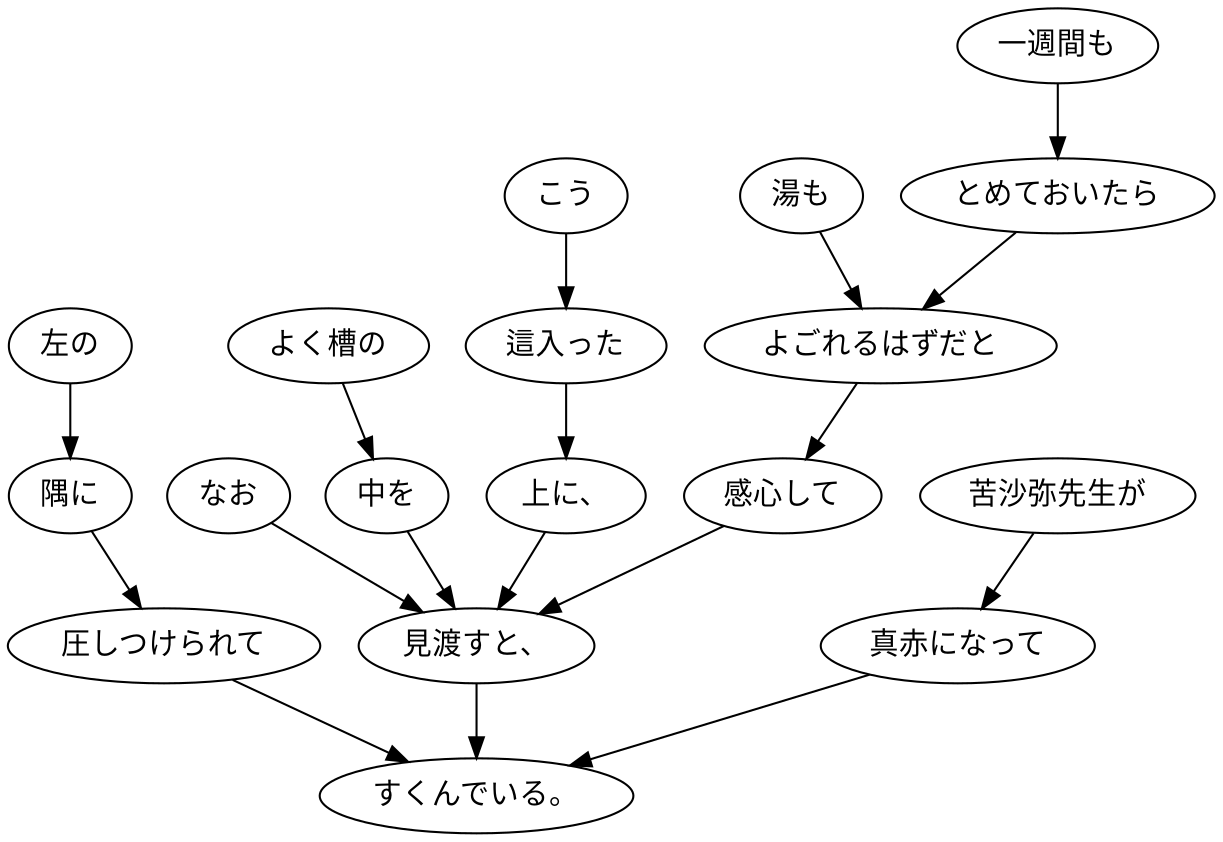digraph graph4397 {
	node0 [label="こう"];
	node1 [label="這入った"];
	node2 [label="上に、"];
	node3 [label="一週間も"];
	node4 [label="とめておいたら"];
	node5 [label="湯も"];
	node6 [label="よごれるはずだと"];
	node7 [label="感心して"];
	node8 [label="なお"];
	node9 [label="よく槽の"];
	node10 [label="中を"];
	node11 [label="見渡すと、"];
	node12 [label="左の"];
	node13 [label="隅に"];
	node14 [label="圧しつけられて"];
	node15 [label="苦沙弥先生が"];
	node16 [label="真赤になって"];
	node17 [label="すくんでいる。"];
	node0 -> node1;
	node1 -> node2;
	node2 -> node11;
	node3 -> node4;
	node4 -> node6;
	node5 -> node6;
	node6 -> node7;
	node7 -> node11;
	node8 -> node11;
	node9 -> node10;
	node10 -> node11;
	node11 -> node17;
	node12 -> node13;
	node13 -> node14;
	node14 -> node17;
	node15 -> node16;
	node16 -> node17;
}
